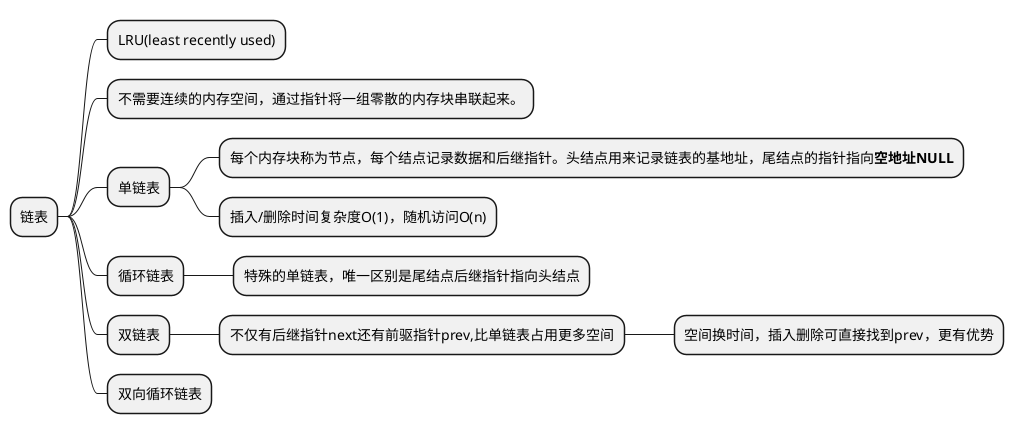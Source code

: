 @startmindmap
* 链表
** LRU(least recently used)
** 不需要连续的内存空间，通过指针将一组零散的内存块串联起来。
** 单链表
*** 每个内存块称为节点，每个结点记录数据和后继指针。头结点用来记录链表的基地址，尾结点的指针指向**空地址NULL**
*** 插入/删除时间复杂度O(1)，随机访问O(n)
** 循环链表
*** 特殊的单链表，唯一区别是尾结点后继指针指向头结点
** 双链表
*** 不仅有后继指针next还有前驱指针prev,比单链表占用更多空间
**** 空间换时间，插入删除可直接找到prev，更有优势
** 双向循环链表
@endmindmap